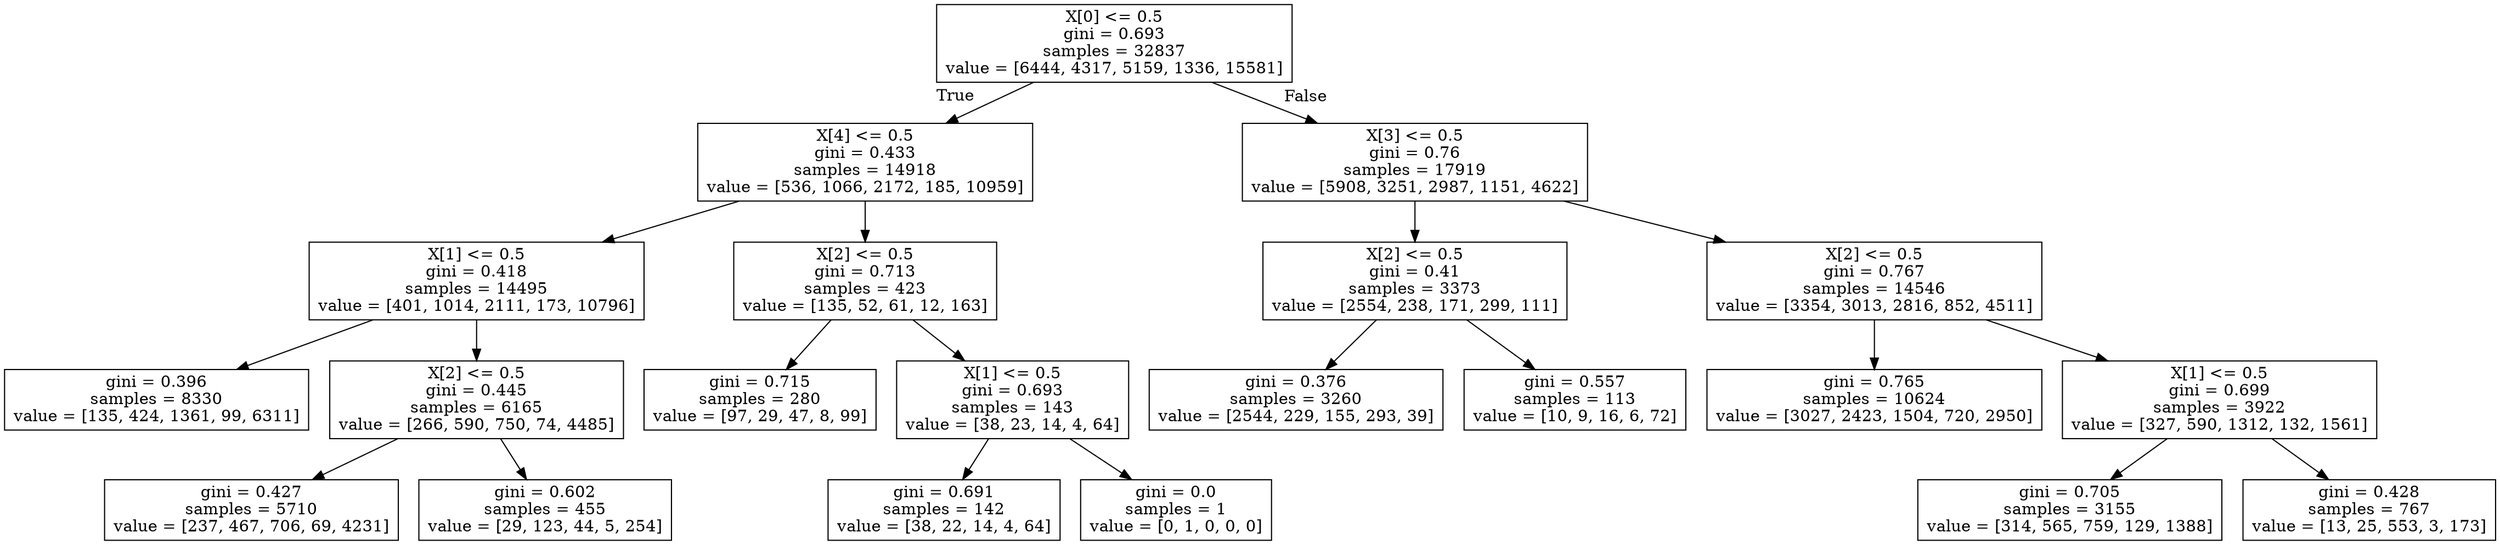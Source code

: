 digraph Tree {
node [shape=box] ;
0 [label="X[0] <= 0.5\ngini = 0.693\nsamples = 32837\nvalue = [6444, 4317, 5159, 1336, 15581]"] ;
1 [label="X[4] <= 0.5\ngini = 0.433\nsamples = 14918\nvalue = [536, 1066, 2172, 185, 10959]"] ;
0 -> 1 [labeldistance=2.5, labelangle=45, headlabel="True"] ;
2 [label="X[1] <= 0.5\ngini = 0.418\nsamples = 14495\nvalue = [401, 1014, 2111, 173, 10796]"] ;
1 -> 2 ;
3 [label="gini = 0.396\nsamples = 8330\nvalue = [135, 424, 1361, 99, 6311]"] ;
2 -> 3 ;
4 [label="X[2] <= 0.5\ngini = 0.445\nsamples = 6165\nvalue = [266, 590, 750, 74, 4485]"] ;
2 -> 4 ;
5 [label="gini = 0.427\nsamples = 5710\nvalue = [237, 467, 706, 69, 4231]"] ;
4 -> 5 ;
6 [label="gini = 0.602\nsamples = 455\nvalue = [29, 123, 44, 5, 254]"] ;
4 -> 6 ;
7 [label="X[2] <= 0.5\ngini = 0.713\nsamples = 423\nvalue = [135, 52, 61, 12, 163]"] ;
1 -> 7 ;
8 [label="gini = 0.715\nsamples = 280\nvalue = [97, 29, 47, 8, 99]"] ;
7 -> 8 ;
9 [label="X[1] <= 0.5\ngini = 0.693\nsamples = 143\nvalue = [38, 23, 14, 4, 64]"] ;
7 -> 9 ;
10 [label="gini = 0.691\nsamples = 142\nvalue = [38, 22, 14, 4, 64]"] ;
9 -> 10 ;
11 [label="gini = 0.0\nsamples = 1\nvalue = [0, 1, 0, 0, 0]"] ;
9 -> 11 ;
12 [label="X[3] <= 0.5\ngini = 0.76\nsamples = 17919\nvalue = [5908, 3251, 2987, 1151, 4622]"] ;
0 -> 12 [labeldistance=2.5, labelangle=-45, headlabel="False"] ;
13 [label="X[2] <= 0.5\ngini = 0.41\nsamples = 3373\nvalue = [2554, 238, 171, 299, 111]"] ;
12 -> 13 ;
14 [label="gini = 0.376\nsamples = 3260\nvalue = [2544, 229, 155, 293, 39]"] ;
13 -> 14 ;
15 [label="gini = 0.557\nsamples = 113\nvalue = [10, 9, 16, 6, 72]"] ;
13 -> 15 ;
16 [label="X[2] <= 0.5\ngini = 0.767\nsamples = 14546\nvalue = [3354, 3013, 2816, 852, 4511]"] ;
12 -> 16 ;
17 [label="gini = 0.765\nsamples = 10624\nvalue = [3027, 2423, 1504, 720, 2950]"] ;
16 -> 17 ;
18 [label="X[1] <= 0.5\ngini = 0.699\nsamples = 3922\nvalue = [327, 590, 1312, 132, 1561]"] ;
16 -> 18 ;
19 [label="gini = 0.705\nsamples = 3155\nvalue = [314, 565, 759, 129, 1388]"] ;
18 -> 19 ;
20 [label="gini = 0.428\nsamples = 767\nvalue = [13, 25, 553, 3, 173]"] ;
18 -> 20 ;
}